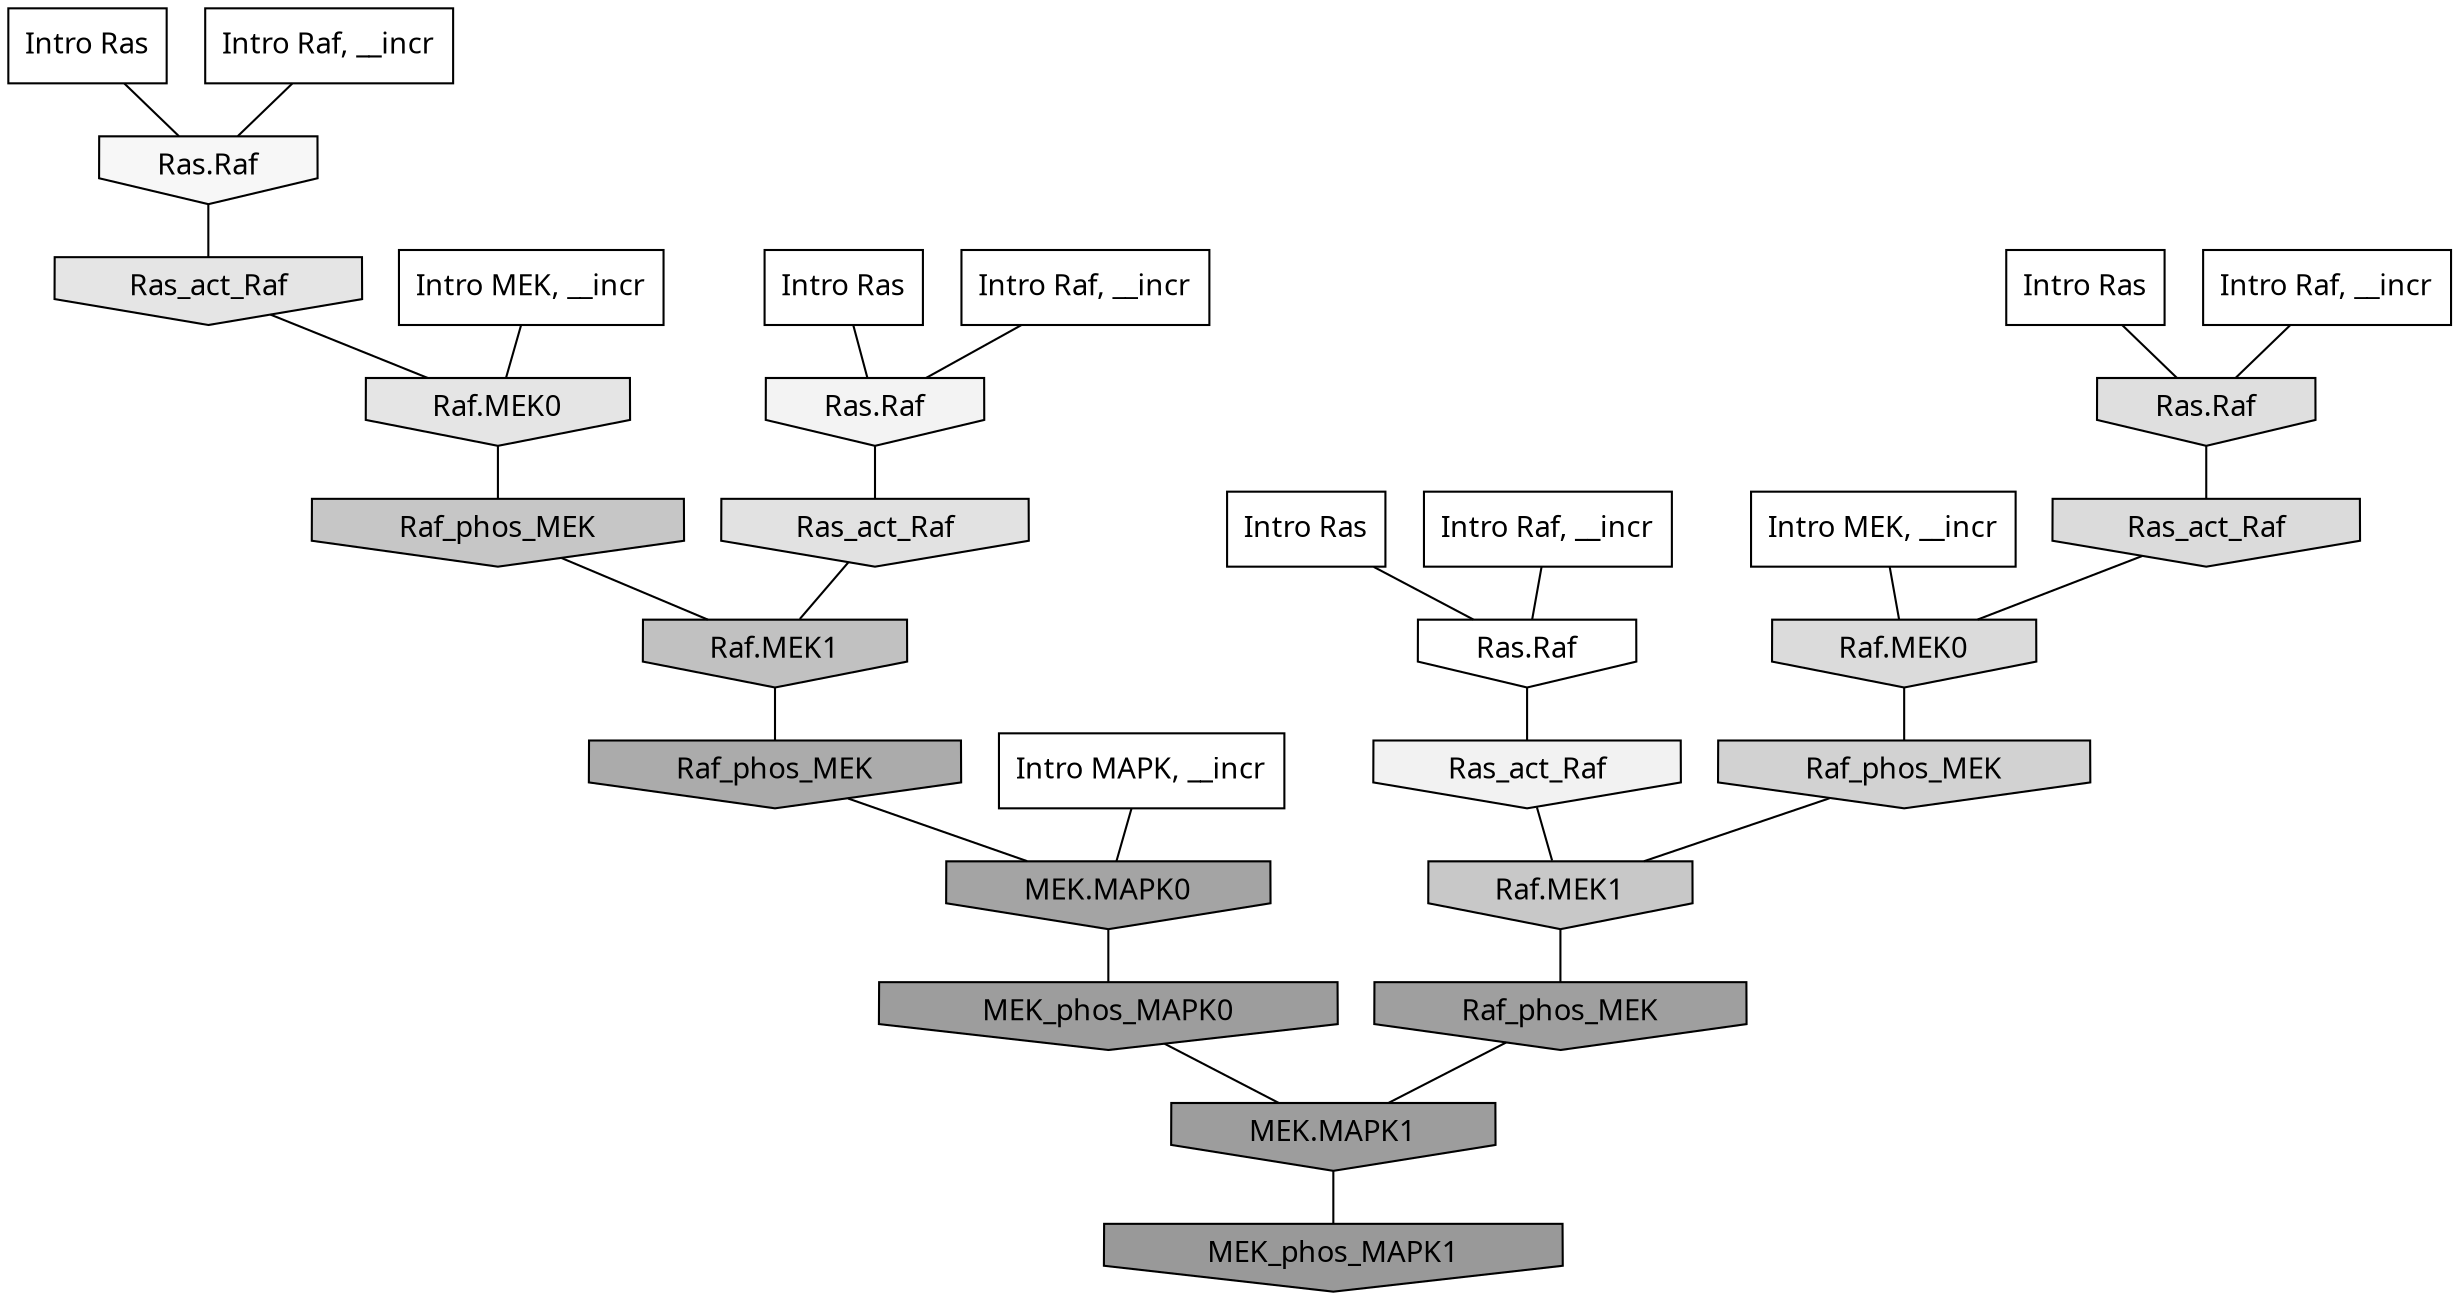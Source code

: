 digraph G{
  rankdir="TB";
  ranksep=0.30;
  node [fontname="CMU Serif"];
  edge [fontname="CMU Serif"];
  
  12 [label="Intro Ras", shape=rectangle, style=filled, fillcolor="0.000 0.000 1.000"]
  
  17 [label="Intro Ras", shape=rectangle, style=filled, fillcolor="0.000 0.000 1.000"]
  
  73 [label="Intro Ras", shape=rectangle, style=filled, fillcolor="0.000 0.000 1.000"]
  
  98 [label="Intro Ras", shape=rectangle, style=filled, fillcolor="0.000 0.000 1.000"]
  
  267 [label="Intro Raf, __incr", shape=rectangle, style=filled, fillcolor="0.000 0.000 1.000"]
  
  297 [label="Intro Raf, __incr", shape=rectangle, style=filled, fillcolor="0.000 0.000 1.000"]
  
  392 [label="Intro Raf, __incr", shape=rectangle, style=filled, fillcolor="0.000 0.000 1.000"]
  
  651 [label="Intro Raf, __incr", shape=rectangle, style=filled, fillcolor="0.000 0.000 1.000"]
  
  1169 [label="Intro MEK, __incr", shape=rectangle, style=filled, fillcolor="0.000 0.000 1.000"]
  
  1951 [label="Intro MEK, __incr", shape=rectangle, style=filled, fillcolor="0.000 0.000 1.000"]
  
  3001 [label="Intro MAPK, __incr", shape=rectangle, style=filled, fillcolor="0.000 0.000 1.000"]
  
  3264 [label="Ras.Raf", shape=invhouse, style=filled, fillcolor="0.000 0.000 1.000"]
  
  3550 [label="Ras.Raf", shape=invhouse, style=filled, fillcolor="0.000 0.000 0.965"]
  
  3656 [label="Ras.Raf", shape=invhouse, style=filled, fillcolor="0.000 0.000 0.953"]
  
  3746 [label="Ras_act_Raf", shape=invhouse, style=filled, fillcolor="0.000 0.000 0.946"]
  
  4539 [label="Ras_act_Raf", shape=invhouse, style=filled, fillcolor="0.000 0.000 0.895"]
  
  4541 [label="Raf.MEK0", shape=invhouse, style=filled, fillcolor="0.000 0.000 0.895"]
  
  4745 [label="Ras_act_Raf", shape=invhouse, style=filled, fillcolor="0.000 0.000 0.883"]
  
  4883 [label="Ras.Raf", shape=invhouse, style=filled, fillcolor="0.000 0.000 0.875"]
  
  5152 [label="Ras_act_Raf", shape=invhouse, style=filled, fillcolor="0.000 0.000 0.859"]
  
  5155 [label="Raf.MEK0", shape=invhouse, style=filled, fillcolor="0.000 0.000 0.858"]
  
  5883 [label="Raf_phos_MEK", shape=invhouse, style=filled, fillcolor="0.000 0.000 0.821"]
  
  6795 [label="Raf.MEK1", shape=invhouse, style=filled, fillcolor="0.000 0.000 0.782"]
  
  7043 [label="Raf_phos_MEK", shape=invhouse, style=filled, fillcolor="0.000 0.000 0.774"]
  
  7646 [label="Raf.MEK1", shape=invhouse, style=filled, fillcolor="0.000 0.000 0.757"]
  
  11299 [label="Raf_phos_MEK", shape=invhouse, style=filled, fillcolor="0.000 0.000 0.671"]
  
  13051 [label="MEK.MAPK0", shape=invhouse, style=filled, fillcolor="0.000 0.000 0.643"]
  
  14397 [label="Raf_phos_MEK", shape=invhouse, style=filled, fillcolor="0.000 0.000 0.625"]
  
  15140 [label="MEK_phos_MAPK0", shape=invhouse, style=filled, fillcolor="0.000 0.000 0.615"]
  
  15176 [label="MEK.MAPK1", shape=invhouse, style=filled, fillcolor="0.000 0.000 0.614"]
  
  15962 [label="MEK_phos_MAPK1", shape=invhouse, style=filled, fillcolor="0.000 0.000 0.600"]
  
  
  15176 -> 15962 [dir=none, color="0.000 0.000 0.000"] 
  15140 -> 15176 [dir=none, color="0.000 0.000 0.000"] 
  14397 -> 15176 [dir=none, color="0.000 0.000 0.000"] 
  13051 -> 15140 [dir=none, color="0.000 0.000 0.000"] 
  11299 -> 13051 [dir=none, color="0.000 0.000 0.000"] 
  7646 -> 11299 [dir=none, color="0.000 0.000 0.000"] 
  7043 -> 7646 [dir=none, color="0.000 0.000 0.000"] 
  6795 -> 14397 [dir=none, color="0.000 0.000 0.000"] 
  5883 -> 6795 [dir=none, color="0.000 0.000 0.000"] 
  5155 -> 5883 [dir=none, color="0.000 0.000 0.000"] 
  5152 -> 5155 [dir=none, color="0.000 0.000 0.000"] 
  4883 -> 5152 [dir=none, color="0.000 0.000 0.000"] 
  4745 -> 7646 [dir=none, color="0.000 0.000 0.000"] 
  4541 -> 7043 [dir=none, color="0.000 0.000 0.000"] 
  4539 -> 4541 [dir=none, color="0.000 0.000 0.000"] 
  3746 -> 6795 [dir=none, color="0.000 0.000 0.000"] 
  3656 -> 4745 [dir=none, color="0.000 0.000 0.000"] 
  3550 -> 4539 [dir=none, color="0.000 0.000 0.000"] 
  3264 -> 3746 [dir=none, color="0.000 0.000 0.000"] 
  3001 -> 13051 [dir=none, color="0.000 0.000 0.000"] 
  1951 -> 4541 [dir=none, color="0.000 0.000 0.000"] 
  1169 -> 5155 [dir=none, color="0.000 0.000 0.000"] 
  651 -> 3264 [dir=none, color="0.000 0.000 0.000"] 
  392 -> 4883 [dir=none, color="0.000 0.000 0.000"] 
  297 -> 3550 [dir=none, color="0.000 0.000 0.000"] 
  267 -> 3656 [dir=none, color="0.000 0.000 0.000"] 
  98 -> 4883 [dir=none, color="0.000 0.000 0.000"] 
  73 -> 3656 [dir=none, color="0.000 0.000 0.000"] 
  17 -> 3264 [dir=none, color="0.000 0.000 0.000"] 
  12 -> 3550 [dir=none, color="0.000 0.000 0.000"] 
  
  }
